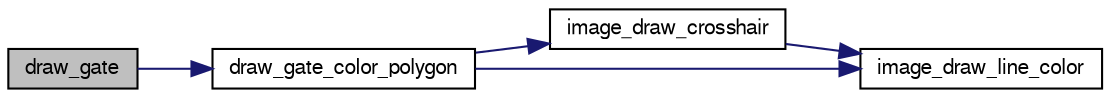 digraph "draw_gate"
{
  edge [fontname="FreeSans",fontsize="10",labelfontname="FreeSans",labelfontsize="10"];
  node [fontname="FreeSans",fontsize="10",shape=record];
  rankdir="LR";
  Node1 [label="draw_gate",height=0.2,width=0.4,color="black", fillcolor="grey75", style="filled", fontcolor="black"];
  Node1 -> Node2 [color="midnightblue",fontsize="10",style="solid",fontname="FreeSans"];
  Node2 [label="draw_gate_color_polygon",height=0.2,width=0.4,color="black", fillcolor="white", style="filled",URL="$snake__gate__detection_8c.html#a187099f3c8b15ddf2fc47461c89e13fe",tooltip="Draw the gate on an image, using the corner points, possibly resulting in a polygon. "];
  Node2 -> Node3 [color="midnightblue",fontsize="10",style="solid",fontname="FreeSans"];
  Node3 [label="image_draw_crosshair",height=0.2,width=0.4,color="black", fillcolor="white", style="filled",URL="$image_8c.html#a3855947fea757e63088255cd9e68fcda",tooltip="Draw a cross-hair on the image. "];
  Node3 -> Node4 [color="midnightblue",fontsize="10",style="solid",fontname="FreeSans"];
  Node4 [label="image_draw_line_color",height=0.2,width=0.4,color="black", fillcolor="white", style="filled",URL="$image_8c.html#a5b1f40ae3b945985c9f4d09bdd313de8",tooltip="Draw a line on the image. "];
  Node2 -> Node4 [color="midnightblue",fontsize="10",style="solid",fontname="FreeSans"];
}
